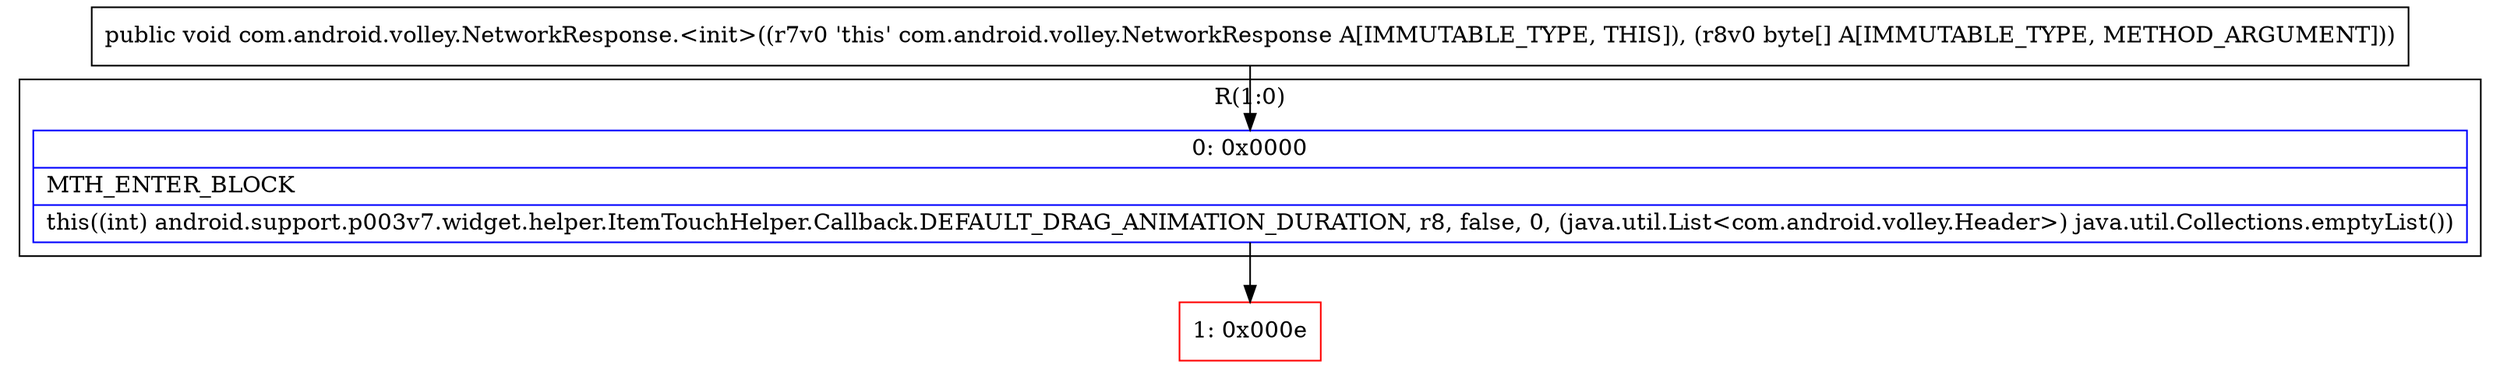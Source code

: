 digraph "CFG forcom.android.volley.NetworkResponse.\<init\>([B)V" {
subgraph cluster_Region_2037207275 {
label = "R(1:0)";
node [shape=record,color=blue];
Node_0 [shape=record,label="{0\:\ 0x0000|MTH_ENTER_BLOCK\l|this((int) android.support.p003v7.widget.helper.ItemTouchHelper.Callback.DEFAULT_DRAG_ANIMATION_DURATION, r8, false, 0, (java.util.List\<com.android.volley.Header\>) java.util.Collections.emptyList())\l}"];
}
Node_1 [shape=record,color=red,label="{1\:\ 0x000e}"];
MethodNode[shape=record,label="{public void com.android.volley.NetworkResponse.\<init\>((r7v0 'this' com.android.volley.NetworkResponse A[IMMUTABLE_TYPE, THIS]), (r8v0 byte[] A[IMMUTABLE_TYPE, METHOD_ARGUMENT])) }"];
MethodNode -> Node_0;
Node_0 -> Node_1;
}

